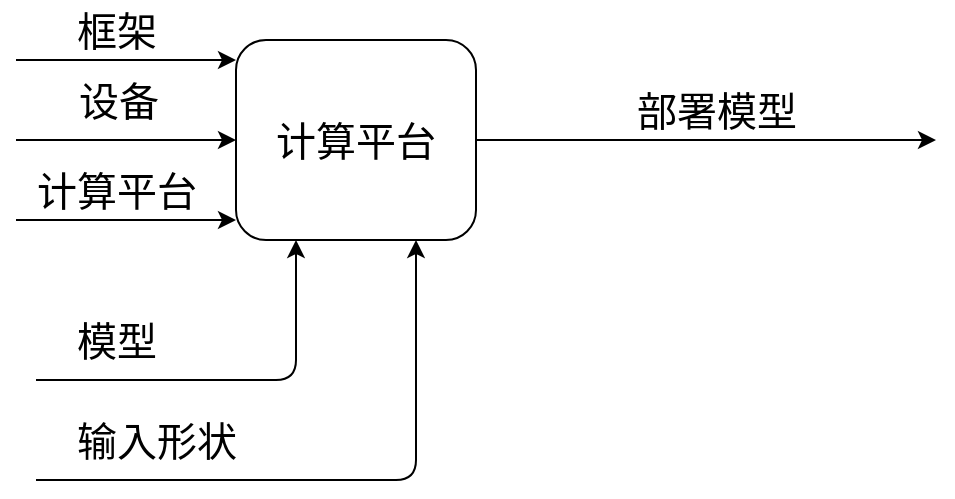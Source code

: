 <mxfile version="14.5.1" type="device"><diagram id="4POpQ7ALKhq5Gr8UPi0j" name="Page-1"><mxGraphModel dx="942" dy="739" grid="1" gridSize="10" guides="1" tooltips="1" connect="1" arrows="1" fold="1" page="1" pageScale="1" pageWidth="850" pageHeight="1100" math="0" shadow="0"><root><mxCell id="0"/><mxCell id="1" parent="0"/><mxCell id="jHjuHr3hL8yZQeFb4xGG-12" style="edgeStyle=orthogonalEdgeStyle;rounded=0;orthogonalLoop=1;jettySize=auto;html=1;exitX=1;exitY=0.5;exitDx=0;exitDy=0;fontFamily=Times New Roman;fontSize=20;" parent="1" source="jHjuHr3hL8yZQeFb4xGG-2" edge="1"><mxGeometry relative="1" as="geometry"><mxPoint x="590" y="310" as="targetPoint"/></mxGeometry></mxCell><mxCell id="jHjuHr3hL8yZQeFb4xGG-2" value="计算平台" style="rounded=1;fontFamily=SimSun;whiteSpace=wrap;html=1;fontSize=20;" parent="1" vertex="1"><mxGeometry x="240" y="260" width="120" height="100" as="geometry"/></mxCell><mxCell id="jHjuHr3hL8yZQeFb4xGG-5" value="" style="endArrow=classic;html=1;fontFamily=SimSun;fontSize=20;" parent="1" edge="1"><mxGeometry width="50" height="50" relative="1" as="geometry"><mxPoint x="130" y="270" as="sourcePoint"/><mxPoint x="240" y="270" as="targetPoint"/></mxGeometry></mxCell><mxCell id="jHjuHr3hL8yZQeFb4xGG-6" value="" style="endArrow=classic;html=1;fontFamily=SimSun;fontSize=20;" parent="1" edge="1"><mxGeometry width="50" height="50" relative="1" as="geometry"><mxPoint x="130" y="310" as="sourcePoint"/><mxPoint x="240" y="310" as="targetPoint"/></mxGeometry></mxCell><mxCell id="jHjuHr3hL8yZQeFb4xGG-10" value="&lt;font face=&quot;SimSun&quot;&gt;设备&lt;/font&gt;" style="edgeLabel;html=1;align=center;verticalAlign=middle;resizable=0;points=[];fontSize=20;fontFamily=Times New Roman;" parent="jHjuHr3hL8yZQeFb4xGG-6" vertex="1" connectable="0"><mxGeometry x="-0.412" y="9" relative="1" as="geometry"><mxPoint x="18" y="-11" as="offset"/></mxGeometry></mxCell><mxCell id="jHjuHr3hL8yZQeFb4xGG-8" value="" style="endArrow=classic;html=1;fontFamily=SimSun;fontSize=20;" parent="1" edge="1"><mxGeometry width="50" height="50" relative="1" as="geometry"><mxPoint x="130" y="350" as="sourcePoint"/><mxPoint x="240" y="350" as="targetPoint"/></mxGeometry></mxCell><mxCell id="jHjuHr3hL8yZQeFb4xGG-9" value="&lt;font face=&quot;SimSun&quot;&gt;框架&lt;/font&gt;" style="text;html=1;align=center;verticalAlign=middle;resizable=0;points=[];autosize=1;fontSize=20;fontFamily=Times New Roman;" parent="1" vertex="1"><mxGeometry x="150" y="240" width="60" height="30" as="geometry"/></mxCell><mxCell id="jHjuHr3hL8yZQeFb4xGG-11" value="&lt;font face=&quot;SimSun&quot;&gt;计算平台&lt;/font&gt;" style="text;html=1;align=center;verticalAlign=middle;resizable=0;points=[];autosize=1;fontSize=20;fontFamily=Times New Roman;" parent="1" vertex="1"><mxGeometry x="130" y="320" width="100" height="30" as="geometry"/></mxCell><mxCell id="jHjuHr3hL8yZQeFb4xGG-13" value="&lt;font face=&quot;SimSun&quot;&gt;部署模型&lt;/font&gt;" style="text;html=1;align=center;verticalAlign=middle;resizable=0;points=[];autosize=1;fontSize=20;fontFamily=Times New Roman;" parent="1" vertex="1"><mxGeometry x="430" y="280" width="100" height="30" as="geometry"/></mxCell><mxCell id="seKu4N5tnmf_qtswQvzW-1" value="" style="endArrow=classic;html=1;entryX=0.25;entryY=1;entryDx=0;entryDy=0;" parent="1" target="jHjuHr3hL8yZQeFb4xGG-2" edge="1"><mxGeometry width="50" height="50" relative="1" as="geometry"><mxPoint x="140" y="430" as="sourcePoint"/><mxPoint x="240" y="430" as="targetPoint"/><Array as="points"><mxPoint x="270" y="430"/></Array></mxGeometry></mxCell><mxCell id="seKu4N5tnmf_qtswQvzW-3" value="" style="endArrow=classic;html=1;entryX=0.75;entryY=1;entryDx=0;entryDy=0;" parent="1" target="jHjuHr3hL8yZQeFb4xGG-2" edge="1"><mxGeometry width="50" height="50" relative="1" as="geometry"><mxPoint x="140" y="480" as="sourcePoint"/><mxPoint x="230" y="480" as="targetPoint"/><Array as="points"><mxPoint x="330" y="480"/></Array></mxGeometry></mxCell><mxCell id="seKu4N5tnmf_qtswQvzW-4" value="&lt;font style=&quot;font-size: 20px&quot; face=&quot;SimSun&quot;&gt;模型&lt;/font&gt;" style="text;html=1;align=center;verticalAlign=middle;resizable=0;points=[];autosize=1;fontFamily=Times New Roman;" parent="1" vertex="1"><mxGeometry x="150" y="400" width="60" height="20" as="geometry"/></mxCell><mxCell id="seKu4N5tnmf_qtswQvzW-6" value="&lt;span style=&quot;font-size: 20px&quot;&gt;&lt;font face=&quot;SimSun&quot;&gt;输入形状&lt;/font&gt;&lt;/span&gt;" style="text;html=1;align=center;verticalAlign=middle;resizable=0;points=[];autosize=1;fontFamily=Times New Roman;" parent="1" vertex="1"><mxGeometry x="150" y="450" width="100" height="20" as="geometry"/></mxCell></root></mxGraphModel></diagram></mxfile>